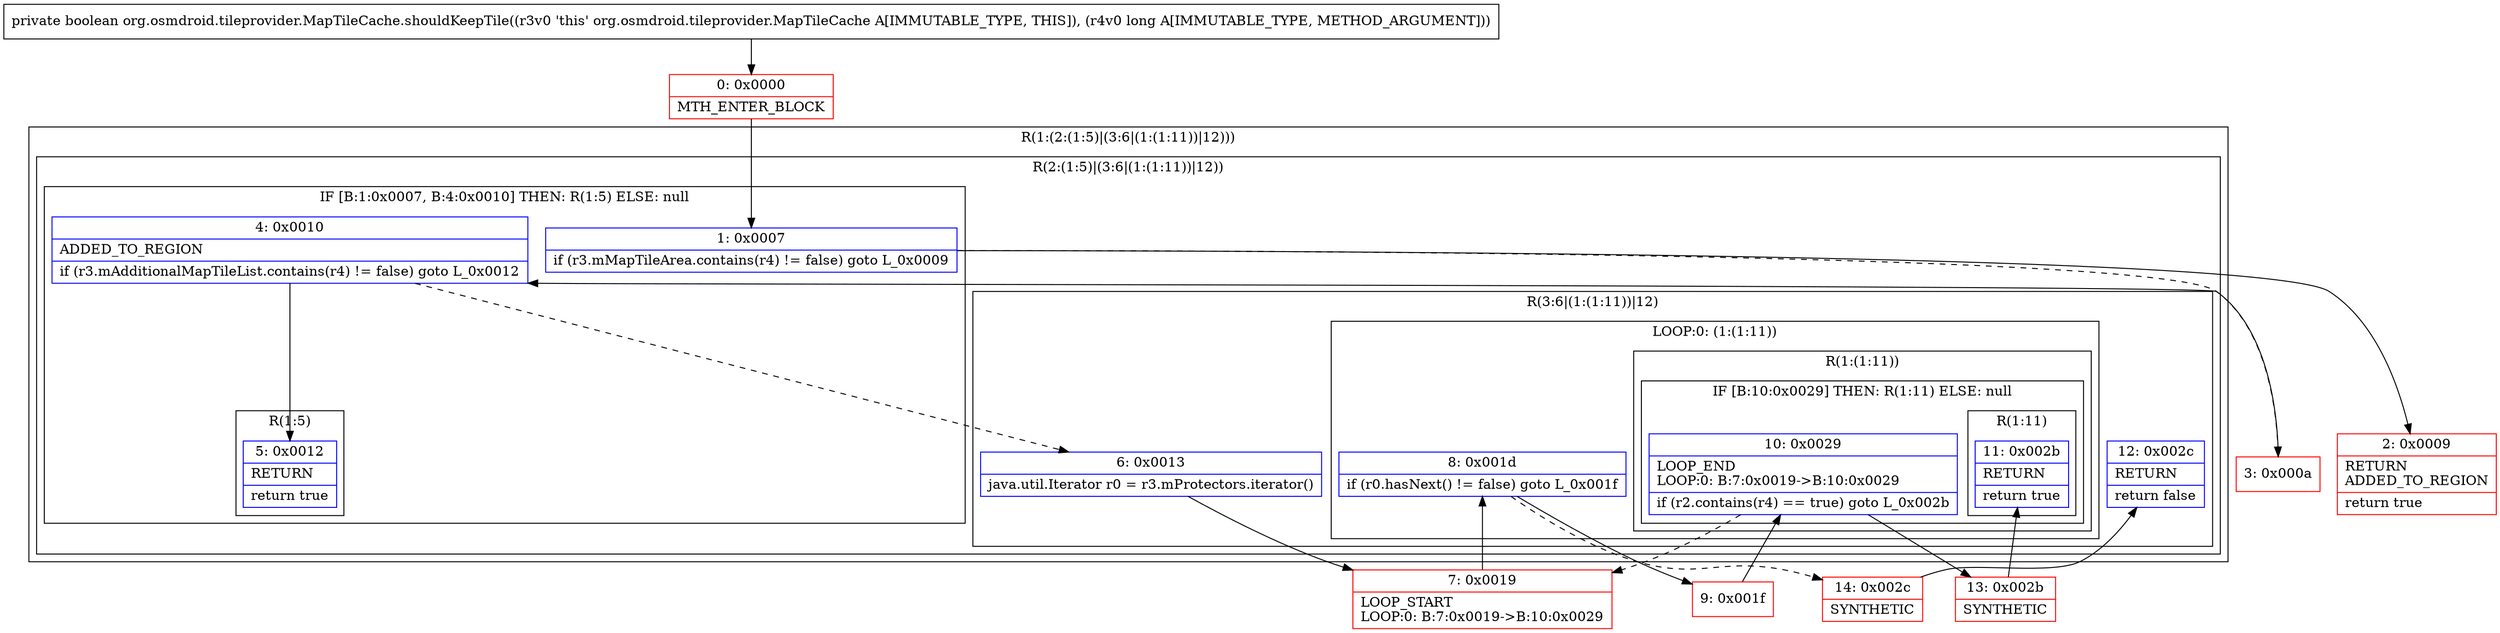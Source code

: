 digraph "CFG fororg.osmdroid.tileprovider.MapTileCache.shouldKeepTile(J)Z" {
subgraph cluster_Region_2080656756 {
label = "R(1:(2:(1:5)|(3:6|(1:(1:11))|12)))";
node [shape=record,color=blue];
subgraph cluster_Region_1203960407 {
label = "R(2:(1:5)|(3:6|(1:(1:11))|12))";
node [shape=record,color=blue];
subgraph cluster_IfRegion_1297522376 {
label = "IF [B:1:0x0007, B:4:0x0010] THEN: R(1:5) ELSE: null";
node [shape=record,color=blue];
Node_1 [shape=record,label="{1\:\ 0x0007|if (r3.mMapTileArea.contains(r4) != false) goto L_0x0009\l}"];
Node_4 [shape=record,label="{4\:\ 0x0010|ADDED_TO_REGION\l|if (r3.mAdditionalMapTileList.contains(r4) != false) goto L_0x0012\l}"];
subgraph cluster_Region_2016515115 {
label = "R(1:5)";
node [shape=record,color=blue];
Node_5 [shape=record,label="{5\:\ 0x0012|RETURN\l|return true\l}"];
}
}
subgraph cluster_Region_637536692 {
label = "R(3:6|(1:(1:11))|12)";
node [shape=record,color=blue];
Node_6 [shape=record,label="{6\:\ 0x0013|java.util.Iterator r0 = r3.mProtectors.iterator()\l}"];
subgraph cluster_LoopRegion_1983926113 {
label = "LOOP:0: (1:(1:11))";
node [shape=record,color=blue];
Node_8 [shape=record,label="{8\:\ 0x001d|if (r0.hasNext() != false) goto L_0x001f\l}"];
subgraph cluster_Region_261697471 {
label = "R(1:(1:11))";
node [shape=record,color=blue];
subgraph cluster_IfRegion_2071814827 {
label = "IF [B:10:0x0029] THEN: R(1:11) ELSE: null";
node [shape=record,color=blue];
Node_10 [shape=record,label="{10\:\ 0x0029|LOOP_END\lLOOP:0: B:7:0x0019\-\>B:10:0x0029\l|if (r2.contains(r4) == true) goto L_0x002b\l}"];
subgraph cluster_Region_1570150873 {
label = "R(1:11)";
node [shape=record,color=blue];
Node_11 [shape=record,label="{11\:\ 0x002b|RETURN\l|return true\l}"];
}
}
}
}
Node_12 [shape=record,label="{12\:\ 0x002c|RETURN\l|return false\l}"];
}
}
}
Node_0 [shape=record,color=red,label="{0\:\ 0x0000|MTH_ENTER_BLOCK\l}"];
Node_2 [shape=record,color=red,label="{2\:\ 0x0009|RETURN\lADDED_TO_REGION\l|return true\l}"];
Node_3 [shape=record,color=red,label="{3\:\ 0x000a}"];
Node_7 [shape=record,color=red,label="{7\:\ 0x0019|LOOP_START\lLOOP:0: B:7:0x0019\-\>B:10:0x0029\l}"];
Node_9 [shape=record,color=red,label="{9\:\ 0x001f}"];
Node_13 [shape=record,color=red,label="{13\:\ 0x002b|SYNTHETIC\l}"];
Node_14 [shape=record,color=red,label="{14\:\ 0x002c|SYNTHETIC\l}"];
MethodNode[shape=record,label="{private boolean org.osmdroid.tileprovider.MapTileCache.shouldKeepTile((r3v0 'this' org.osmdroid.tileprovider.MapTileCache A[IMMUTABLE_TYPE, THIS]), (r4v0 long A[IMMUTABLE_TYPE, METHOD_ARGUMENT])) }"];
MethodNode -> Node_0;
Node_1 -> Node_2;
Node_1 -> Node_3[style=dashed];
Node_4 -> Node_5;
Node_4 -> Node_6[style=dashed];
Node_6 -> Node_7;
Node_8 -> Node_9;
Node_8 -> Node_14[style=dashed];
Node_10 -> Node_7[style=dashed];
Node_10 -> Node_13;
Node_0 -> Node_1;
Node_3 -> Node_4;
Node_7 -> Node_8;
Node_9 -> Node_10;
Node_13 -> Node_11;
Node_14 -> Node_12;
}

